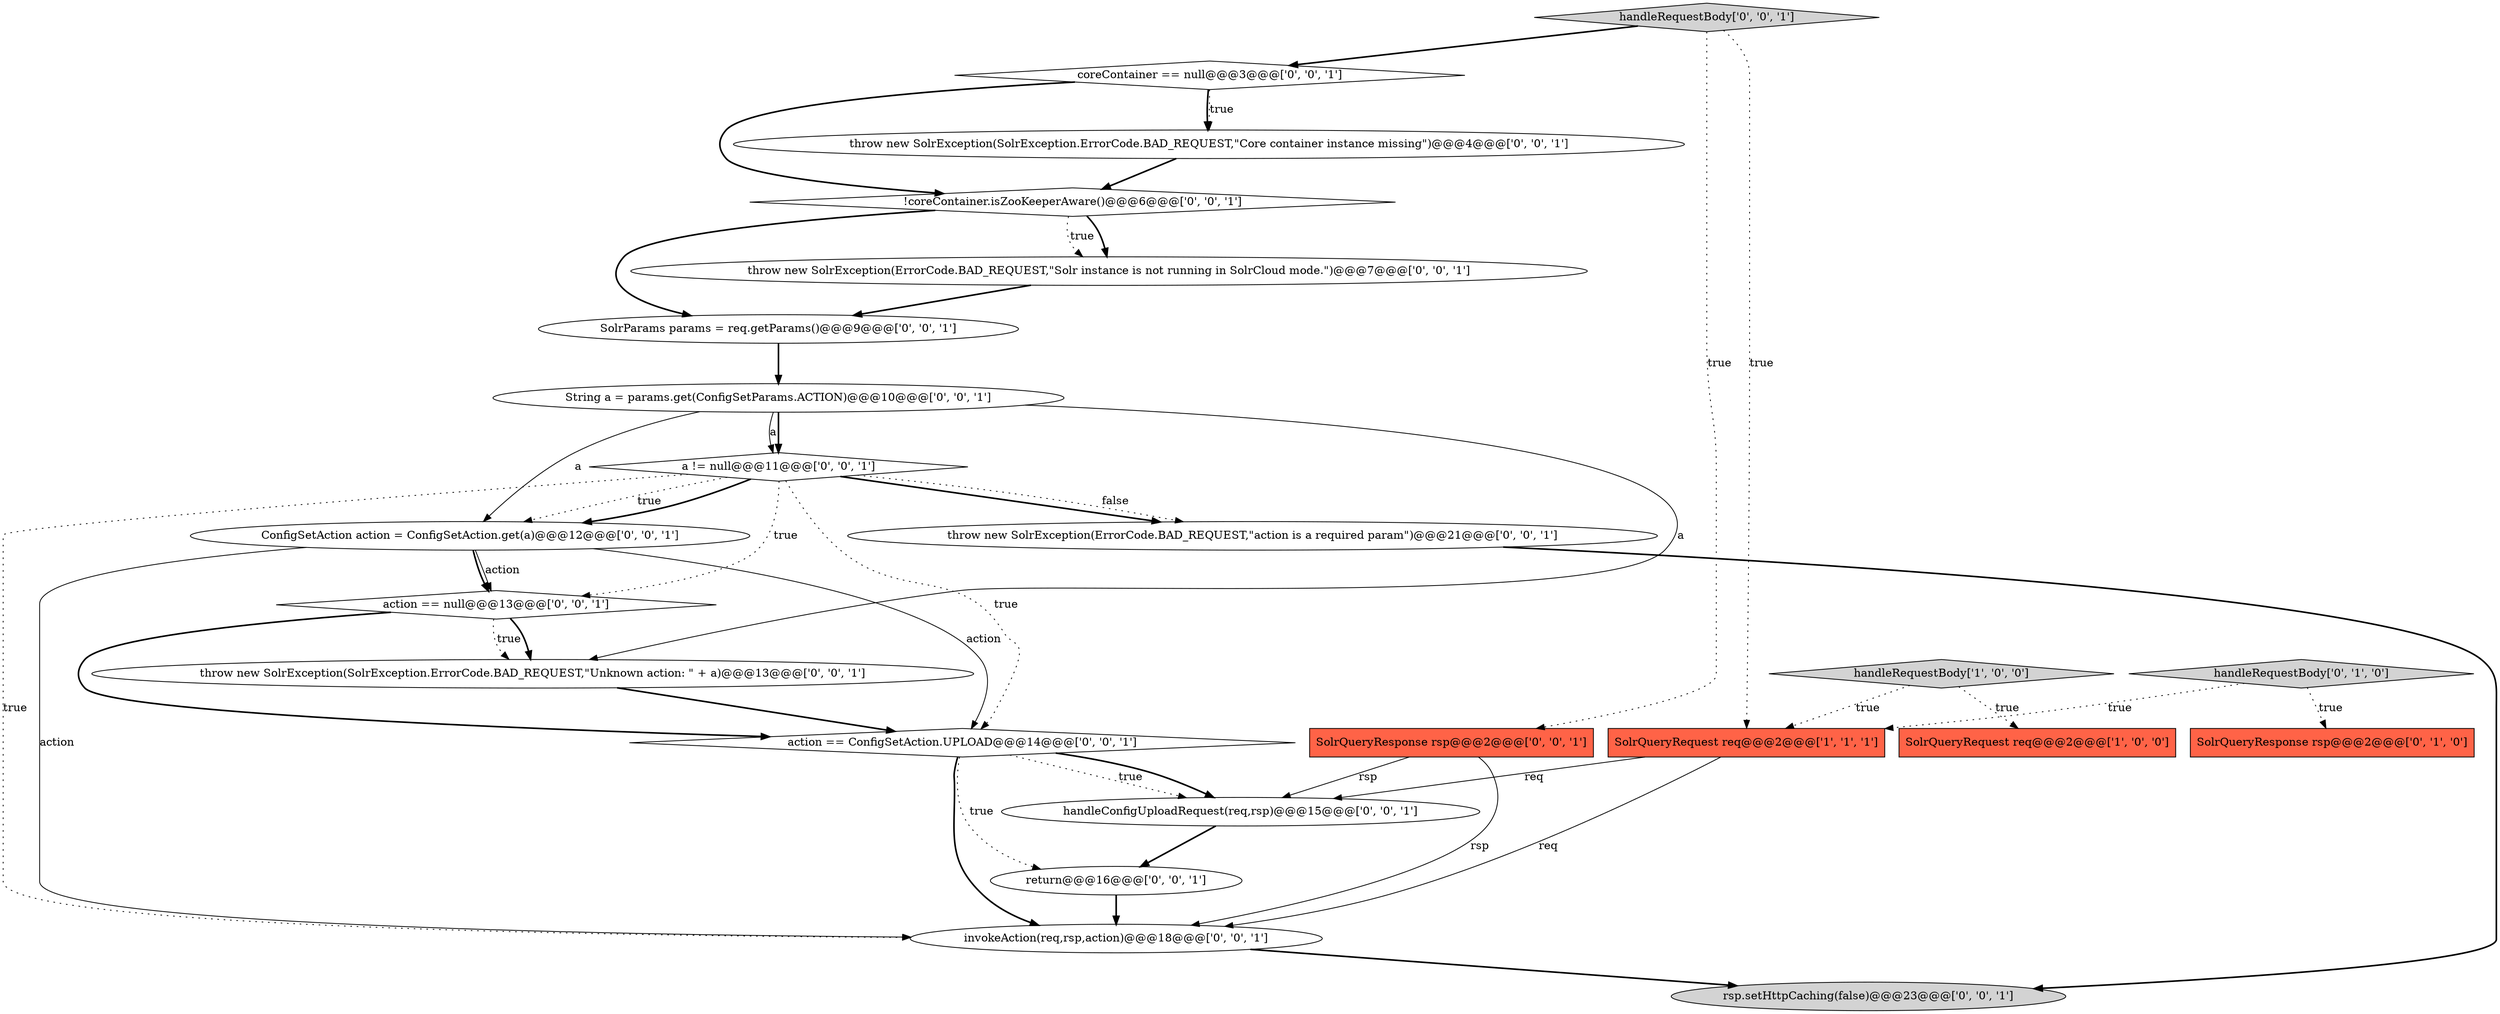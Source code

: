 digraph {
1 [style = filled, label = "handleRequestBody['1', '0', '0']", fillcolor = lightgray, shape = diamond image = "AAA0AAABBB1BBB"];
12 [style = filled, label = "throw new SolrException(SolrException.ErrorCode.BAD_REQUEST,\"Core container instance missing\")@@@4@@@['0', '0', '1']", fillcolor = white, shape = ellipse image = "AAA0AAABBB3BBB"];
14 [style = filled, label = "String a = params.get(ConfigSetParams.ACTION)@@@10@@@['0', '0', '1']", fillcolor = white, shape = ellipse image = "AAA0AAABBB3BBB"];
13 [style = filled, label = "coreContainer == null@@@3@@@['0', '0', '1']", fillcolor = white, shape = diamond image = "AAA0AAABBB3BBB"];
0 [style = filled, label = "SolrQueryRequest req@@@2@@@['1', '0', '0']", fillcolor = tomato, shape = box image = "AAA0AAABBB1BBB"];
17 [style = filled, label = "invokeAction(req,rsp,action)@@@18@@@['0', '0', '1']", fillcolor = white, shape = ellipse image = "AAA0AAABBB3BBB"];
22 [style = filled, label = "action == ConfigSetAction.UPLOAD@@@14@@@['0', '0', '1']", fillcolor = white, shape = diamond image = "AAA0AAABBB3BBB"];
19 [style = filled, label = "handleConfigUploadRequest(req,rsp)@@@15@@@['0', '0', '1']", fillcolor = white, shape = ellipse image = "AAA0AAABBB3BBB"];
2 [style = filled, label = "SolrQueryRequest req@@@2@@@['1', '1', '1']", fillcolor = tomato, shape = box image = "AAA0AAABBB1BBB"];
5 [style = filled, label = "throw new SolrException(ErrorCode.BAD_REQUEST,\"Solr instance is not running in SolrCloud mode.\")@@@7@@@['0', '0', '1']", fillcolor = white, shape = ellipse image = "AAA0AAABBB3BBB"];
7 [style = filled, label = "handleRequestBody['0', '0', '1']", fillcolor = lightgray, shape = diamond image = "AAA0AAABBB3BBB"];
21 [style = filled, label = "throw new SolrException(ErrorCode.BAD_REQUEST,\"action is a required param\")@@@21@@@['0', '0', '1']", fillcolor = white, shape = ellipse image = "AAA0AAABBB3BBB"];
18 [style = filled, label = "action == null@@@13@@@['0', '0', '1']", fillcolor = white, shape = diamond image = "AAA0AAABBB3BBB"];
9 [style = filled, label = "return@@@16@@@['0', '0', '1']", fillcolor = white, shape = ellipse image = "AAA0AAABBB3BBB"];
16 [style = filled, label = "SolrParams params = req.getParams()@@@9@@@['0', '0', '1']", fillcolor = white, shape = ellipse image = "AAA0AAABBB3BBB"];
11 [style = filled, label = "rsp.setHttpCaching(false)@@@23@@@['0', '0', '1']", fillcolor = lightgray, shape = ellipse image = "AAA0AAABBB3BBB"];
8 [style = filled, label = "throw new SolrException(SolrException.ErrorCode.BAD_REQUEST,\"Unknown action: \" + a)@@@13@@@['0', '0', '1']", fillcolor = white, shape = ellipse image = "AAA0AAABBB3BBB"];
6 [style = filled, label = "!coreContainer.isZooKeeperAware()@@@6@@@['0', '0', '1']", fillcolor = white, shape = diamond image = "AAA0AAABBB3BBB"];
3 [style = filled, label = "handleRequestBody['0', '1', '0']", fillcolor = lightgray, shape = diamond image = "AAA0AAABBB2BBB"];
20 [style = filled, label = "SolrQueryResponse rsp@@@2@@@['0', '0', '1']", fillcolor = tomato, shape = box image = "AAA0AAABBB3BBB"];
15 [style = filled, label = "a != null@@@11@@@['0', '0', '1']", fillcolor = white, shape = diamond image = "AAA0AAABBB3BBB"];
4 [style = filled, label = "SolrQueryResponse rsp@@@2@@@['0', '1', '0']", fillcolor = tomato, shape = box image = "AAA0AAABBB2BBB"];
10 [style = filled, label = "ConfigSetAction action = ConfigSetAction.get(a)@@@12@@@['0', '0', '1']", fillcolor = white, shape = ellipse image = "AAA0AAABBB3BBB"];
7->13 [style = bold, label=""];
7->2 [style = dotted, label="true"];
10->18 [style = bold, label=""];
2->17 [style = solid, label="req"];
15->10 [style = bold, label=""];
22->19 [style = dotted, label="true"];
13->12 [style = dotted, label="true"];
22->19 [style = bold, label=""];
10->18 [style = solid, label="action"];
15->21 [style = bold, label=""];
3->2 [style = dotted, label="true"];
15->18 [style = dotted, label="true"];
3->4 [style = dotted, label="true"];
10->17 [style = solid, label="action"];
9->17 [style = bold, label=""];
15->10 [style = dotted, label="true"];
15->22 [style = dotted, label="true"];
18->8 [style = dotted, label="true"];
12->6 [style = bold, label=""];
15->21 [style = dotted, label="false"];
8->22 [style = bold, label=""];
7->20 [style = dotted, label="true"];
15->17 [style = dotted, label="true"];
5->16 [style = bold, label=""];
6->5 [style = bold, label=""];
2->19 [style = solid, label="req"];
18->22 [style = bold, label=""];
13->12 [style = bold, label=""];
19->9 [style = bold, label=""];
21->11 [style = bold, label=""];
6->16 [style = bold, label=""];
10->22 [style = solid, label="action"];
22->17 [style = bold, label=""];
16->14 [style = bold, label=""];
14->15 [style = bold, label=""];
14->8 [style = solid, label="a"];
18->8 [style = bold, label=""];
1->0 [style = dotted, label="true"];
20->17 [style = solid, label="rsp"];
13->6 [style = bold, label=""];
22->9 [style = dotted, label="true"];
1->2 [style = dotted, label="true"];
14->15 [style = solid, label="a"];
20->19 [style = solid, label="rsp"];
6->5 [style = dotted, label="true"];
17->11 [style = bold, label=""];
14->10 [style = solid, label="a"];
}
